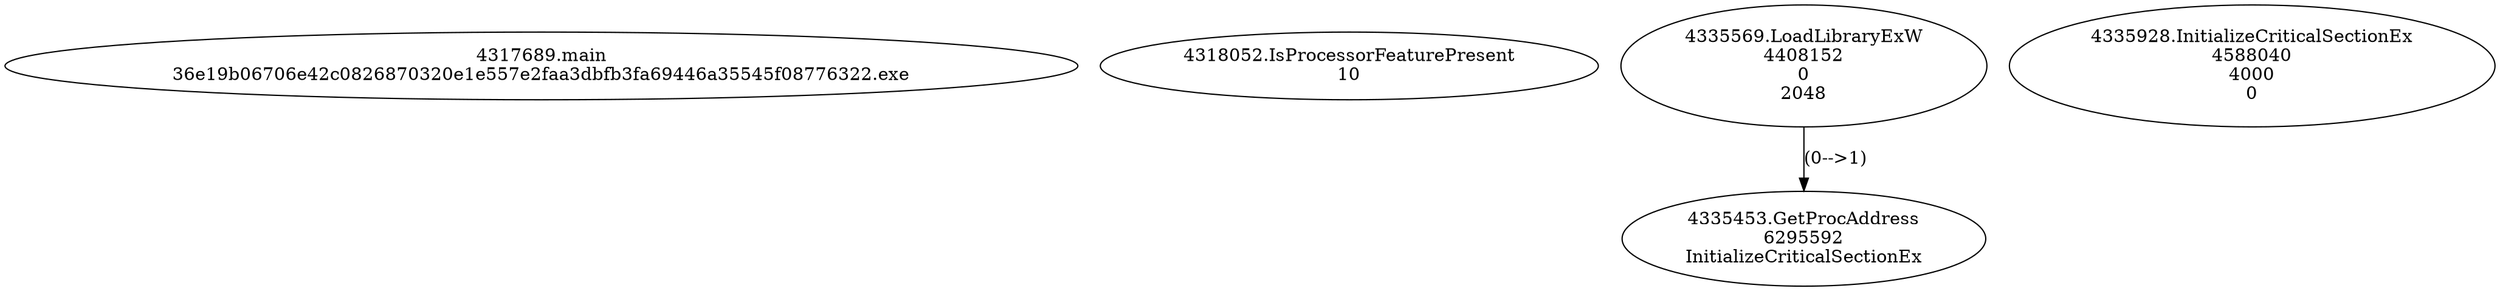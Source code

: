 // Global SCDG with merge call
digraph {
	0 [label="4317689.main
36e19b06706e42c0826870320e1e557e2faa3dbfb3fa69446a35545f08776322.exe"]
	1 [label="4318052.IsProcessorFeaturePresent
10"]
	2 [label="4335569.LoadLibraryExW
4408152
0
2048"]
	3 [label="4335453.GetProcAddress
6295592
InitializeCriticalSectionEx"]
	2 -> 3 [label="(0-->1)"]
	4 [label="4335928.InitializeCriticalSectionEx
4588040
4000
0"]
}
